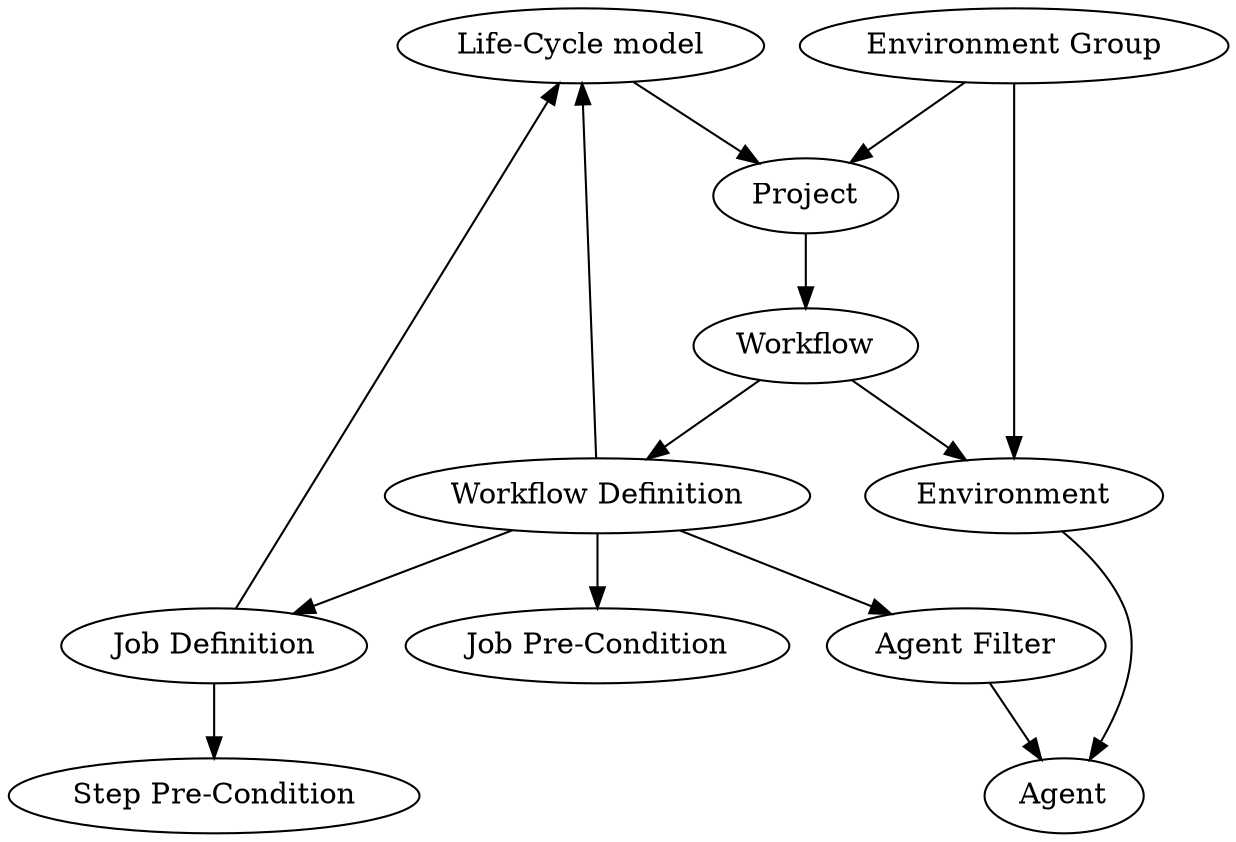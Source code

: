 digraph ahp {
	lcm [label="Life-Cycle model"]
	p [label="Project"]
	wf [label="Workflow"]
	wfd [label="Workflow Definition"]
	jd [label="Job Definition"]
	jpc [label="Job Pre-Condition"]
	spc [label ="Step Pre-Condition"]
	af [label="Agent Filter"]
	a [label="Agent"]
	e [label="Environment"]
	eg [label="Environment Group"]

	lcm -> p
	p -> wf
	eg -> p
	eg -> e
	e -> a
	af -> a
	wf -> wfd
	wfd -> af
	wfd -> jpc
	wfd -> jd
	jd -> spc
	wf -> e
	wfd -> lcm
	jd -> lcm
}

